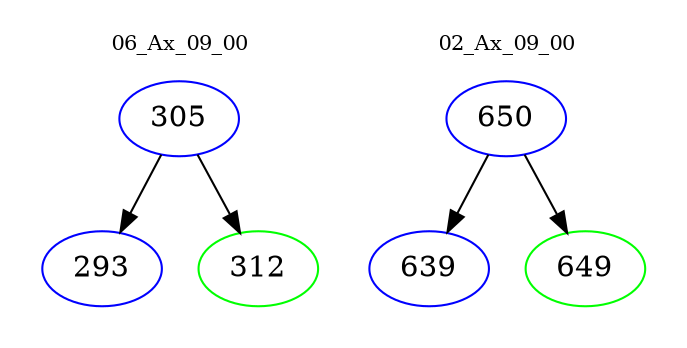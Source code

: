 digraph{
subgraph cluster_0 {
color = white
label = "06_Ax_09_00";
fontsize=10;
T0_305 [label="305", color="blue"]
T0_305 -> T0_293 [color="black"]
T0_293 [label="293", color="blue"]
T0_305 -> T0_312 [color="black"]
T0_312 [label="312", color="green"]
}
subgraph cluster_1 {
color = white
label = "02_Ax_09_00";
fontsize=10;
T1_650 [label="650", color="blue"]
T1_650 -> T1_639 [color="black"]
T1_639 [label="639", color="blue"]
T1_650 -> T1_649 [color="black"]
T1_649 [label="649", color="green"]
}
}
